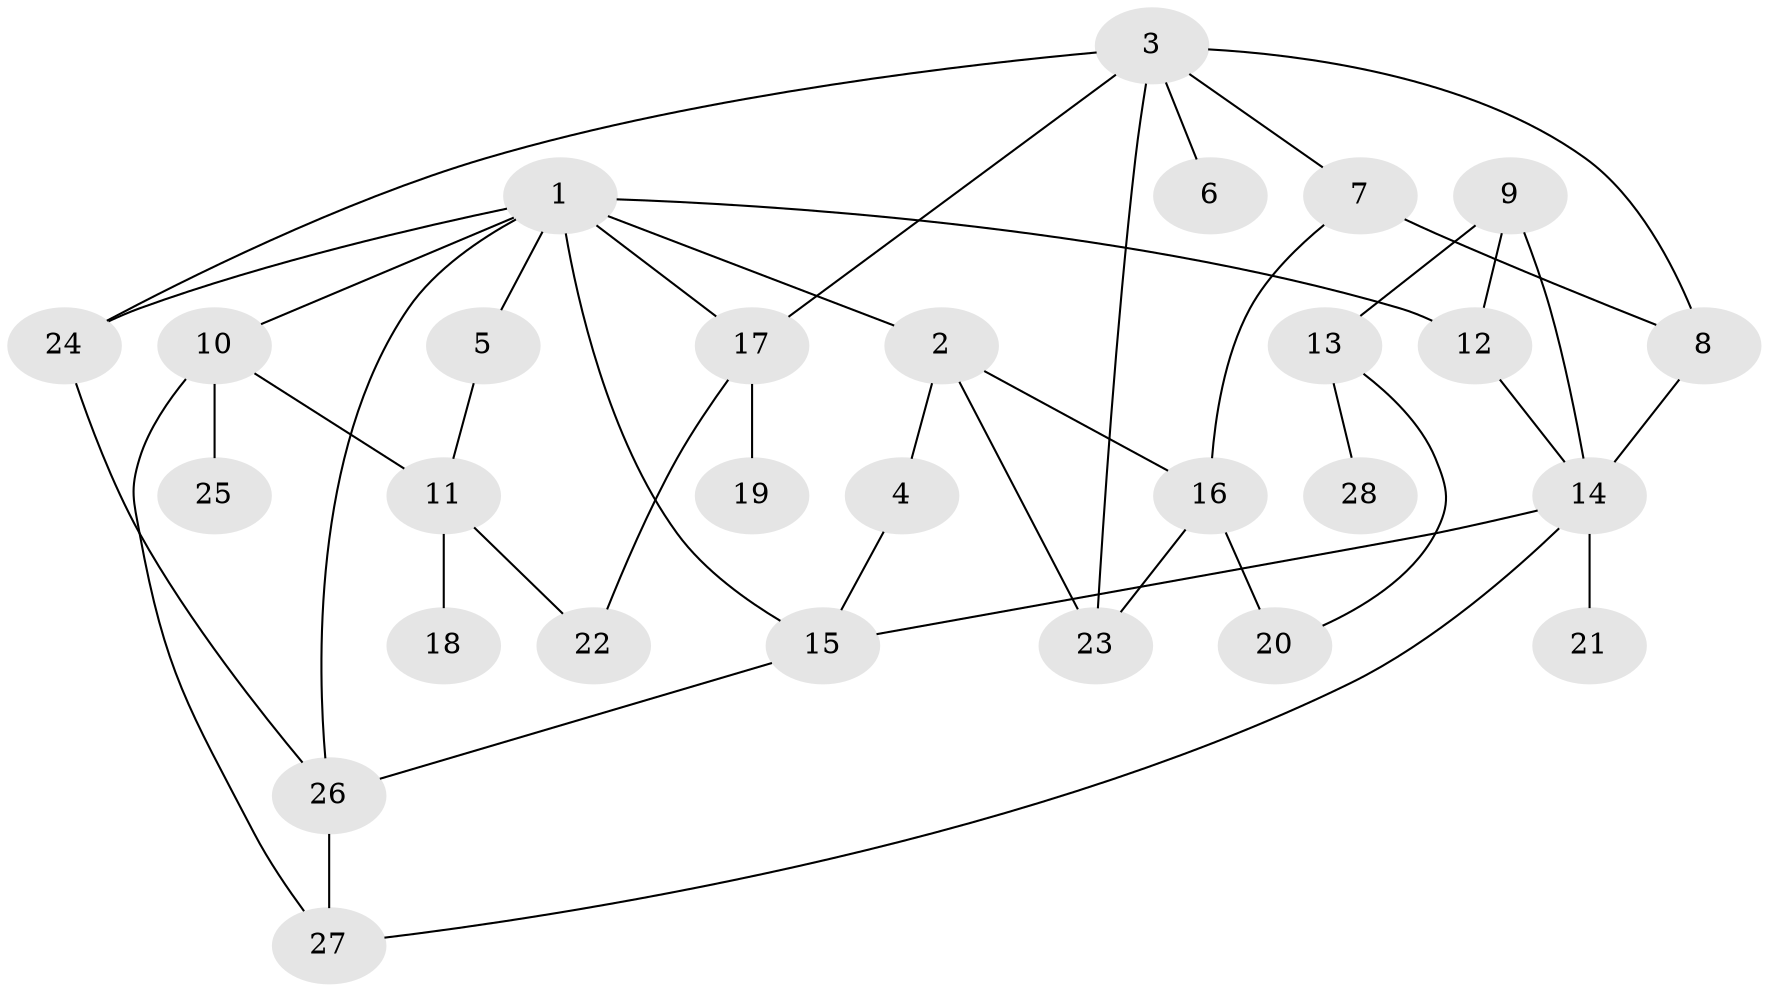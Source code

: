 // original degree distribution, {2: 0.375, 8: 0.017857142857142856, 5: 0.08928571428571429, 3: 0.25, 4: 0.07142857142857142, 1: 0.19642857142857142}
// Generated by graph-tools (version 1.1) at 2025/49/03/09/25 03:49:16]
// undirected, 28 vertices, 43 edges
graph export_dot {
graph [start="1"]
  node [color=gray90,style=filled];
  1;
  2;
  3;
  4;
  5;
  6;
  7;
  8;
  9;
  10;
  11;
  12;
  13;
  14;
  15;
  16;
  17;
  18;
  19;
  20;
  21;
  22;
  23;
  24;
  25;
  26;
  27;
  28;
  1 -- 2 [weight=1.0];
  1 -- 5 [weight=1.0];
  1 -- 10 [weight=1.0];
  1 -- 12 [weight=1.0];
  1 -- 15 [weight=1.0];
  1 -- 17 [weight=1.0];
  1 -- 24 [weight=1.0];
  1 -- 26 [weight=1.0];
  2 -- 4 [weight=1.0];
  2 -- 16 [weight=1.0];
  2 -- 23 [weight=1.0];
  3 -- 6 [weight=1.0];
  3 -- 7 [weight=1.0];
  3 -- 8 [weight=1.0];
  3 -- 17 [weight=1.0];
  3 -- 23 [weight=1.0];
  3 -- 24 [weight=1.0];
  4 -- 15 [weight=1.0];
  5 -- 11 [weight=1.0];
  7 -- 8 [weight=1.0];
  7 -- 16 [weight=1.0];
  8 -- 14 [weight=1.0];
  9 -- 12 [weight=1.0];
  9 -- 13 [weight=1.0];
  9 -- 14 [weight=1.0];
  10 -- 11 [weight=2.0];
  10 -- 25 [weight=1.0];
  10 -- 27 [weight=1.0];
  11 -- 18 [weight=1.0];
  11 -- 22 [weight=1.0];
  12 -- 14 [weight=1.0];
  13 -- 20 [weight=1.0];
  13 -- 28 [weight=1.0];
  14 -- 15 [weight=1.0];
  14 -- 21 [weight=1.0];
  14 -- 27 [weight=1.0];
  15 -- 26 [weight=1.0];
  16 -- 20 [weight=1.0];
  16 -- 23 [weight=1.0];
  17 -- 19 [weight=1.0];
  17 -- 22 [weight=1.0];
  24 -- 26 [weight=1.0];
  26 -- 27 [weight=1.0];
}
